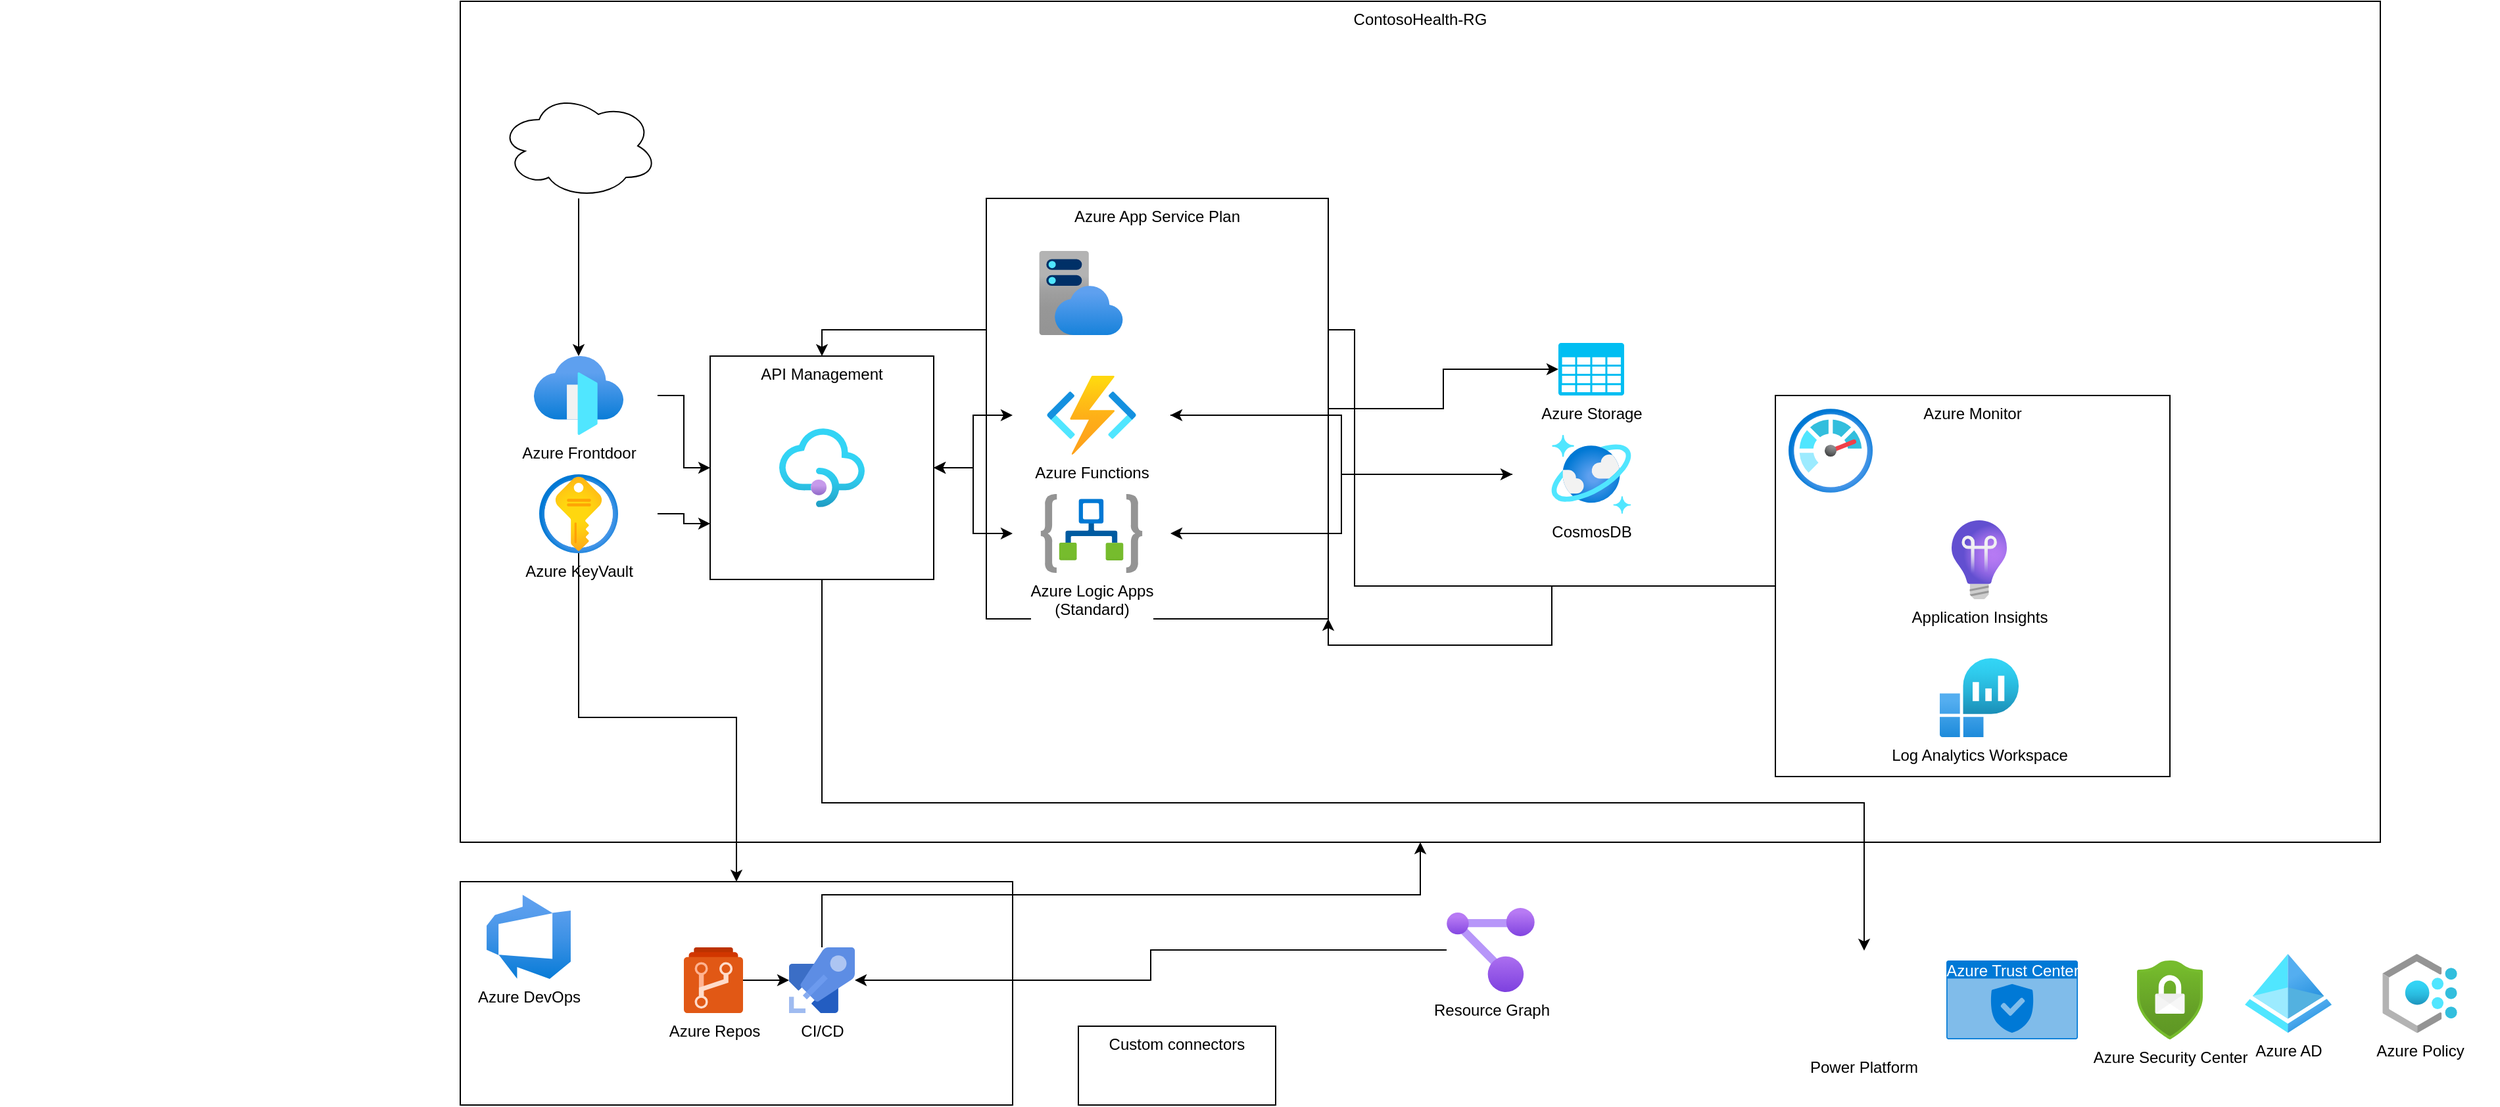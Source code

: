 <mxfile version="15.5.5" type="github">
  <diagram id="YL74b-OvVkHfxXyotu0a" name="Page-1">
    <mxGraphModel dx="3662" dy="1146" grid="1" gridSize="10" guides="1" tooltips="1" connect="1" arrows="1" fold="1" page="1" pageScale="1" pageWidth="1600" pageHeight="900" math="0" shadow="0">
      <root>
        <mxCell id="0" />
        <mxCell id="1" parent="0" />
        <mxCell id="Dwtq7noT_pBlv85I4lxH-58" value="I" style="group" vertex="1" connectable="0" parent="1">
          <mxGeometry x="30" y="40" width="1460" height="685" as="geometry" />
        </mxCell>
        <mxCell id="Dwtq7noT_pBlv85I4lxH-1" value="ContosoHealth-RG" style="rounded=0;whiteSpace=wrap;html=1;align=center;verticalAlign=top;" vertex="1" parent="Dwtq7noT_pBlv85I4lxH-58">
          <mxGeometry width="1460" height="640" as="geometry" />
        </mxCell>
        <mxCell id="Dwtq7noT_pBlv85I4lxH-2" value="API Management" style="whiteSpace=wrap;html=1;aspect=fixed;verticalAlign=top;align=center;" vertex="1" parent="Dwtq7noT_pBlv85I4lxH-58">
          <mxGeometry x="190" y="270" width="170" height="170" as="geometry" />
        </mxCell>
        <mxCell id="Dwtq7noT_pBlv85I4lxH-33" style="edgeStyle=orthogonalEdgeStyle;rounded=0;orthogonalLoop=1;jettySize=auto;html=1;exitX=0;exitY=0.5;exitDx=0;exitDy=0;entryX=1;entryY=0.5;entryDx=0;entryDy=0;align=center;" edge="1" parent="Dwtq7noT_pBlv85I4lxH-58" source="Dwtq7noT_pBlv85I4lxH-5" target="Dwtq7noT_pBlv85I4lxH-2">
          <mxGeometry relative="1" as="geometry" />
        </mxCell>
        <mxCell id="Dwtq7noT_pBlv85I4lxH-45" style="edgeStyle=orthogonalEdgeStyle;rounded=0;orthogonalLoop=1;jettySize=auto;html=1;entryX=0.5;entryY=0;entryDx=0;entryDy=0;align=center;" edge="1" parent="Dwtq7noT_pBlv85I4lxH-58" source="Dwtq7noT_pBlv85I4lxH-10" target="Dwtq7noT_pBlv85I4lxH-2">
          <mxGeometry relative="1" as="geometry" />
        </mxCell>
        <mxCell id="Dwtq7noT_pBlv85I4lxH-10" value="Azure Monitor&lt;br&gt;" style="rounded=0;whiteSpace=wrap;html=1;align=center;verticalAlign=top;" vertex="1" parent="Dwtq7noT_pBlv85I4lxH-58">
          <mxGeometry x="1000" y="300" width="300" height="290" as="geometry" />
        </mxCell>
        <mxCell id="Dwtq7noT_pBlv85I4lxH-3" value="Application Insights" style="aspect=fixed;html=1;points=[];align=center;image;fontSize=12;image=img/lib/azure2/management_governance/Application_Insights.svg;fontFamily=Helvetica;fontColor=#000000;strokeColor=#000000;fillColor=#ffffff;" vertex="1" parent="Dwtq7noT_pBlv85I4lxH-58">
          <mxGeometry x="1020" y="395" width="270" height="60" as="geometry" />
        </mxCell>
        <mxCell id="Dwtq7noT_pBlv85I4lxH-13" value="CosmosDB" style="aspect=fixed;html=1;points=[];align=center;image;fontSize=12;image=img/lib/azure2/databases/Azure_Cosmos_DB.svg;fontFamily=Helvetica;fontColor=#000000;strokeColor=#000000;fillColor=#ffffff;" vertex="1" parent="Dwtq7noT_pBlv85I4lxH-58">
          <mxGeometry x="800" y="330" width="120" height="60" as="geometry" />
        </mxCell>
        <mxCell id="Dwtq7noT_pBlv85I4lxH-32" style="edgeStyle=orthogonalEdgeStyle;rounded=0;orthogonalLoop=1;jettySize=auto;html=1;exitX=0;exitY=0.5;exitDx=0;exitDy=0;align=center;" edge="1" parent="Dwtq7noT_pBlv85I4lxH-58" source="Dwtq7noT_pBlv85I4lxH-15" target="Dwtq7noT_pBlv85I4lxH-2">
          <mxGeometry relative="1" as="geometry" />
        </mxCell>
        <mxCell id="Dwtq7noT_pBlv85I4lxH-24" style="edgeStyle=orthogonalEdgeStyle;rounded=0;orthogonalLoop=1;jettySize=auto;html=1;align=center;" edge="1" parent="Dwtq7noT_pBlv85I4lxH-58" source="Dwtq7noT_pBlv85I4lxH-23" target="Dwtq7noT_pBlv85I4lxH-2">
          <mxGeometry relative="1" as="geometry" />
        </mxCell>
        <mxCell id="Dwtq7noT_pBlv85I4lxH-23" value="Azure Frontdoor" style="aspect=fixed;html=1;points=[];align=center;image;fontSize=12;image=img/lib/azure2/networking/Front_Doors.svg;fontFamily=Helvetica;fontColor=#000000;strokeColor=#000000;fillColor=#ffffff;" vertex="1" parent="Dwtq7noT_pBlv85I4lxH-58">
          <mxGeometry x="30" y="270" width="120" height="60" as="geometry" />
        </mxCell>
        <mxCell id="Dwtq7noT_pBlv85I4lxH-43" style="edgeStyle=orthogonalEdgeStyle;rounded=0;orthogonalLoop=1;jettySize=auto;html=1;exitX=1;exitY=0.5;exitDx=0;exitDy=0;entryX=0;entryY=0.75;entryDx=0;entryDy=0;align=center;" edge="1" parent="Dwtq7noT_pBlv85I4lxH-58" source="Dwtq7noT_pBlv85I4lxH-27" target="Dwtq7noT_pBlv85I4lxH-2">
          <mxGeometry relative="1" as="geometry" />
        </mxCell>
        <mxCell id="Dwtq7noT_pBlv85I4lxH-27" value="Azure KeyVault" style="aspect=fixed;html=1;points=[];align=center;image;fontSize=12;image=img/lib/azure2/security/Key_Vaults.svg;fontFamily=Helvetica;fontColor=#000000;strokeColor=#000000;fillColor=#ffffff;" vertex="1" parent="Dwtq7noT_pBlv85I4lxH-58">
          <mxGeometry x="30" y="360" width="120" height="60" as="geometry" />
        </mxCell>
        <mxCell id="Dwtq7noT_pBlv85I4lxH-47" value="Log Analytics Workspace" style="aspect=fixed;html=1;points=[];align=center;image;fontSize=12;image=img/lib/azure2/management_governance/Log_Analytics_Workspaces.svg;fontFamily=Helvetica;fontColor=#000000;strokeColor=#000000;fillColor=#ffffff;" vertex="1" parent="Dwtq7noT_pBlv85I4lxH-58">
          <mxGeometry x="1020" y="500" width="270" height="60" as="geometry" />
        </mxCell>
        <mxCell id="Dwtq7noT_pBlv85I4lxH-67" style="edgeStyle=orthogonalEdgeStyle;rounded=0;orthogonalLoop=1;jettySize=auto;html=1;align=center;" edge="1" parent="Dwtq7noT_pBlv85I4lxH-58" source="Dwtq7noT_pBlv85I4lxH-48" target="Dwtq7noT_pBlv85I4lxH-23">
          <mxGeometry relative="1" as="geometry" />
        </mxCell>
        <mxCell id="Dwtq7noT_pBlv85I4lxH-48" value="" style="ellipse;shape=cloud;whiteSpace=wrap;html=1;align=center;verticalAlign=top;" vertex="1" parent="Dwtq7noT_pBlv85I4lxH-58">
          <mxGeometry x="30" y="70" width="120" height="80" as="geometry" />
        </mxCell>
        <mxCell id="Dwtq7noT_pBlv85I4lxH-49" value="" style="aspect=fixed;html=1;points=[];align=center;image;fontSize=12;image=img/lib/azure2/app_services/API_Management_Services.svg;" vertex="1" parent="Dwtq7noT_pBlv85I4lxH-58">
          <mxGeometry x="242.5" y="325" width="65" height="60" as="geometry" />
        </mxCell>
        <mxCell id="Dwtq7noT_pBlv85I4lxH-50" value="" style="aspect=fixed;html=1;points=[];align=center;image;fontSize=12;image=img/lib/azure2/management_governance/Monitor.svg;" vertex="1" parent="Dwtq7noT_pBlv85I4lxH-58">
          <mxGeometry x="1010" y="310" width="64" height="64" as="geometry" />
        </mxCell>
        <mxCell id="Dwtq7noT_pBlv85I4lxH-54" value="" style="group" vertex="1" connectable="0" parent="Dwtq7noT_pBlv85I4lxH-58">
          <mxGeometry x="400" y="150" width="260" height="320" as="geometry" />
        </mxCell>
        <mxCell id="Dwtq7noT_pBlv85I4lxH-29" value="Azure App Service Plan&lt;br&gt;" style="rounded=0;whiteSpace=wrap;html=1;align=center;verticalAlign=top;" vertex="1" parent="Dwtq7noT_pBlv85I4lxH-54">
          <mxGeometry width="260" height="320" as="geometry" />
        </mxCell>
        <mxCell id="Dwtq7noT_pBlv85I4lxH-5" value="Azure Functions" style="aspect=fixed;html=1;points=[];align=center;image;fontSize=12;image=img/lib/azure2/compute/Function_Apps.svg;fontFamily=Helvetica;fontColor=#000000;strokeColor=#000000;fillColor=#ffffff;" vertex="1" parent="Dwtq7noT_pBlv85I4lxH-54">
          <mxGeometry x="20" y="135" width="120" height="60" as="geometry" />
        </mxCell>
        <mxCell id="Dwtq7noT_pBlv85I4lxH-15" value="Azure Logic Apps&lt;br&gt;(Standard)" style="aspect=fixed;html=1;points=[];align=center;image;fontSize=12;image=img/lib/azure2/integration/Logic_Apps.svg;fontFamily=Helvetica;fontColor=#000000;strokeColor=#000000;fillColor=#ffffff;" vertex="1" parent="Dwtq7noT_pBlv85I4lxH-54">
          <mxGeometry x="20" y="225" width="120" height="60" as="geometry" />
        </mxCell>
        <mxCell id="Dwtq7noT_pBlv85I4lxH-55" value="" style="aspect=fixed;html=1;points=[];align=center;image;fontSize=12;image=img/lib/azure2/app_services/App_Service_Plans.svg;" vertex="1" parent="Dwtq7noT_pBlv85I4lxH-54">
          <mxGeometry x="40" y="40" width="64" height="64" as="geometry" />
        </mxCell>
        <mxCell id="Dwtq7noT_pBlv85I4lxH-46" style="edgeStyle=orthogonalEdgeStyle;rounded=0;orthogonalLoop=1;jettySize=auto;html=1;exitX=0;exitY=0.5;exitDx=0;exitDy=0;entryX=1;entryY=1;entryDx=0;entryDy=0;align=center;" edge="1" parent="Dwtq7noT_pBlv85I4lxH-58" source="Dwtq7noT_pBlv85I4lxH-10" target="Dwtq7noT_pBlv85I4lxH-29">
          <mxGeometry relative="1" as="geometry" />
        </mxCell>
        <mxCell id="Dwtq7noT_pBlv85I4lxH-30" style="edgeStyle=orthogonalEdgeStyle;rounded=0;orthogonalLoop=1;jettySize=auto;html=1;exitX=1;exitY=0.5;exitDx=0;exitDy=0;align=center;" edge="1" parent="Dwtq7noT_pBlv85I4lxH-58" source="Dwtq7noT_pBlv85I4lxH-2" target="Dwtq7noT_pBlv85I4lxH-5">
          <mxGeometry relative="1" as="geometry" />
        </mxCell>
        <mxCell id="Dwtq7noT_pBlv85I4lxH-38" style="edgeStyle=orthogonalEdgeStyle;rounded=0;orthogonalLoop=1;jettySize=auto;html=1;exitX=0;exitY=0.5;exitDx=0;exitDy=0;entryX=1;entryY=0.5;entryDx=0;entryDy=0;align=center;" edge="1" parent="Dwtq7noT_pBlv85I4lxH-58" source="Dwtq7noT_pBlv85I4lxH-13" target="Dwtq7noT_pBlv85I4lxH-5">
          <mxGeometry relative="1" as="geometry" />
        </mxCell>
        <mxCell id="Dwtq7noT_pBlv85I4lxH-31" style="edgeStyle=orthogonalEdgeStyle;rounded=0;orthogonalLoop=1;jettySize=auto;html=1;exitX=1;exitY=0.5;exitDx=0;exitDy=0;align=center;" edge="1" parent="Dwtq7noT_pBlv85I4lxH-58" source="Dwtq7noT_pBlv85I4lxH-2" target="Dwtq7noT_pBlv85I4lxH-15">
          <mxGeometry relative="1" as="geometry" />
        </mxCell>
        <mxCell id="Dwtq7noT_pBlv85I4lxH-39" style="edgeStyle=orthogonalEdgeStyle;rounded=0;orthogonalLoop=1;jettySize=auto;html=1;exitX=0;exitY=0.5;exitDx=0;exitDy=0;entryX=1;entryY=0.5;entryDx=0;entryDy=0;align=center;" edge="1" parent="Dwtq7noT_pBlv85I4lxH-58" source="Dwtq7noT_pBlv85I4lxH-13" target="Dwtq7noT_pBlv85I4lxH-15">
          <mxGeometry relative="1" as="geometry" />
        </mxCell>
        <mxCell id="Dwtq7noT_pBlv85I4lxH-56" value="Azure Storage&lt;br&gt;" style="verticalLabelPosition=bottom;html=1;verticalAlign=top;align=center;strokeColor=none;fillColor=#00BEF2;shape=mxgraph.azure.storage;pointerEvents=1;" vertex="1" parent="Dwtq7noT_pBlv85I4lxH-58">
          <mxGeometry x="835" y="260" width="50" height="40" as="geometry" />
        </mxCell>
        <mxCell id="Dwtq7noT_pBlv85I4lxH-57" style="edgeStyle=orthogonalEdgeStyle;rounded=0;orthogonalLoop=1;jettySize=auto;html=1;exitX=1;exitY=0.5;exitDx=0;exitDy=0;entryX=0;entryY=0.5;entryDx=0;entryDy=0;entryPerimeter=0;align=center;" edge="1" parent="Dwtq7noT_pBlv85I4lxH-58" source="Dwtq7noT_pBlv85I4lxH-29" target="Dwtq7noT_pBlv85I4lxH-56">
          <mxGeometry relative="1" as="geometry" />
        </mxCell>
        <mxCell id="Dwtq7noT_pBlv85I4lxH-59" style="edgeStyle=orthogonalEdgeStyle;rounded=0;orthogonalLoop=1;jettySize=auto;html=1;align=center;" edge="1" parent="Dwtq7noT_pBlv85I4lxH-58" source="Dwtq7noT_pBlv85I4lxH-5" target="Dwtq7noT_pBlv85I4lxH-13">
          <mxGeometry relative="1" as="geometry" />
        </mxCell>
        <mxCell id="Dwtq7noT_pBlv85I4lxH-66" value="" style="group" vertex="1" connectable="0" parent="1">
          <mxGeometry x="-320" y="710" width="770" height="170" as="geometry" />
        </mxCell>
        <mxCell id="Dwtq7noT_pBlv85I4lxH-17" value="" style="rounded=0;whiteSpace=wrap;html=1;align=center;verticalAlign=top;" vertex="1" parent="Dwtq7noT_pBlv85I4lxH-66">
          <mxGeometry x="350" width="420" height="170" as="geometry" />
        </mxCell>
        <mxCell id="Dwtq7noT_pBlv85I4lxH-61" value="Azure Repos" style="sketch=0;aspect=fixed;html=1;points=[];align=center;image;fontSize=12;image=img/lib/mscae/Azure_Repos.svg;" vertex="1" parent="Dwtq7noT_pBlv85I4lxH-66">
          <mxGeometry x="520" y="50" width="45" height="50" as="geometry" />
        </mxCell>
        <mxCell id="Dwtq7noT_pBlv85I4lxH-62" value="CI/CD" style="sketch=0;aspect=fixed;html=1;points=[];align=center;image;fontSize=12;image=img/lib/mscae/Azure_Pipelines.svg;" vertex="1" parent="Dwtq7noT_pBlv85I4lxH-66">
          <mxGeometry x="600" y="50" width="50" height="50" as="geometry" />
        </mxCell>
        <mxCell id="Dwtq7noT_pBlv85I4lxH-64" style="edgeStyle=orthogonalEdgeStyle;rounded=0;orthogonalLoop=1;jettySize=auto;html=1;align=center;" edge="1" parent="Dwtq7noT_pBlv85I4lxH-66" source="Dwtq7noT_pBlv85I4lxH-61" target="Dwtq7noT_pBlv85I4lxH-62">
          <mxGeometry relative="1" as="geometry" />
        </mxCell>
        <mxCell id="Dwtq7noT_pBlv85I4lxH-65" value="Azure DevOps&lt;br&gt;" style="aspect=fixed;html=1;points=[];align=center;image;fontSize=12;image=img/lib/azure2/devops/Azure_DevOps.svg;" vertex="1" parent="Dwtq7noT_pBlv85I4lxH-66">
          <mxGeometry x="370" y="10" width="64" height="64" as="geometry" />
        </mxCell>
        <mxCell id="Dwtq7noT_pBlv85I4lxH-11" value="Azure Policy&lt;br&gt;" style="aspect=fixed;html=1;points=[];align=center;image;fontSize=12;image=img/lib/azure2/management_governance/Policy.svg;fontFamily=Helvetica;fontColor=#000000;strokeColor=#000000;fillColor=#ffffff;" vertex="1" parent="1">
          <mxGeometry x="1460" y="765" width="120" height="60" as="geometry" />
        </mxCell>
        <mxCell id="Dwtq7noT_pBlv85I4lxH-20" value="Azure AD&lt;br&gt;" style="aspect=fixed;html=1;points=[];align=center;image;fontSize=12;image=img/lib/azure2/identity/Azure_Active_Directory.svg;fontFamily=Helvetica;fontColor=#000000;strokeColor=#000000;fillColor=#ffffff;" vertex="1" parent="1">
          <mxGeometry x="1360" y="765" width="120" height="60" as="geometry" />
        </mxCell>
        <mxCell id="Dwtq7noT_pBlv85I4lxH-44" style="edgeStyle=orthogonalEdgeStyle;rounded=0;orthogonalLoop=1;jettySize=auto;html=1;exitX=0.5;exitY=1;exitDx=0;exitDy=0;align=center;" edge="1" parent="1" source="Dwtq7noT_pBlv85I4lxH-27" target="Dwtq7noT_pBlv85I4lxH-17">
          <mxGeometry relative="1" as="geometry" />
        </mxCell>
        <mxCell id="Dwtq7noT_pBlv85I4lxH-28" value="Azure Security Center" style="aspect=fixed;html=1;points=[];align=center;image;fontSize=12;image=img/lib/azure2/security/Security_Center.svg;fontFamily=Helvetica;fontColor=#000000;strokeColor=#000000;fillColor=#ffffff;" vertex="1" parent="1">
          <mxGeometry x="1270" y="770" width="120" height="60" as="geometry" />
        </mxCell>
        <mxCell id="Dwtq7noT_pBlv85I4lxH-52" style="edgeStyle=orthogonalEdgeStyle;rounded=0;orthogonalLoop=1;jettySize=auto;html=1;align=center;" edge="1" parent="1" source="Dwtq7noT_pBlv85I4lxH-51" target="Dwtq7noT_pBlv85I4lxH-62">
          <mxGeometry relative="1" as="geometry">
            <mxPoint x="460" y="765" as="targetPoint" />
          </mxGeometry>
        </mxCell>
        <mxCell id="Dwtq7noT_pBlv85I4lxH-63" style="edgeStyle=orthogonalEdgeStyle;rounded=0;orthogonalLoop=1;jettySize=auto;html=1;entryX=0.5;entryY=1;entryDx=0;entryDy=0;align=center;" edge="1" parent="1" source="Dwtq7noT_pBlv85I4lxH-62" target="Dwtq7noT_pBlv85I4lxH-1">
          <mxGeometry relative="1" as="geometry" />
        </mxCell>
        <mxCell id="Dwtq7noT_pBlv85I4lxH-16" value="Custom connectors&lt;br&gt;" style="rounded=0;whiteSpace=wrap;html=1;align=center;verticalAlign=top;" vertex="1" parent="1">
          <mxGeometry x="500" y="820" width="150" height="60" as="geometry" />
        </mxCell>
        <mxCell id="Dwtq7noT_pBlv85I4lxH-51" value="Resource Graph" style="aspect=fixed;html=1;points=[];align=center;image;fontSize=12;image=img/lib/azure2/management_governance/Resource_Graph_Explorer.svg;" vertex="1" parent="1">
          <mxGeometry x="780" y="730" width="67" height="64" as="geometry" />
        </mxCell>
        <mxCell id="Dwtq7noT_pBlv85I4lxH-68" value="Azure Trust Center" style="html=1;strokeColor=none;fillColor=#0079D6;labelPosition=center;verticalLabelPosition=middle;verticalAlign=top;align=center;fontSize=12;outlineConnect=0;spacingTop=-6;fontColor=#FFFFFF;sketch=0;shape=mxgraph.sitemap.security;" vertex="1" parent="1">
          <mxGeometry x="1160" y="770" width="100" height="60" as="geometry" />
        </mxCell>
        <mxCell id="Dwtq7noT_pBlv85I4lxH-69" value="Power Platform" style="shape=image;verticalLabelPosition=bottom;labelBackgroundColor=#ffffff;verticalAlign=top;aspect=fixed;imageAspect=0;image=https://summitbajracharya.com.np/wp-content/uploads/2020/10/powerapp-2020-icon-1024x1024.png;" vertex="1" parent="1">
          <mxGeometry x="1060" y="762.5" width="75" height="75" as="geometry" />
        </mxCell>
        <mxCell id="Dwtq7noT_pBlv85I4lxH-70" style="edgeStyle=orthogonalEdgeStyle;rounded=0;orthogonalLoop=1;jettySize=auto;html=1;align=center;entryX=0.5;entryY=0;entryDx=0;entryDy=0;" edge="1" parent="1" source="Dwtq7noT_pBlv85I4lxH-2" target="Dwtq7noT_pBlv85I4lxH-69">
          <mxGeometry relative="1" as="geometry">
            <Array as="points">
              <mxPoint x="305" y="650" />
              <mxPoint x="1098" y="650" />
            </Array>
          </mxGeometry>
        </mxCell>
      </root>
    </mxGraphModel>
  </diagram>
</mxfile>
